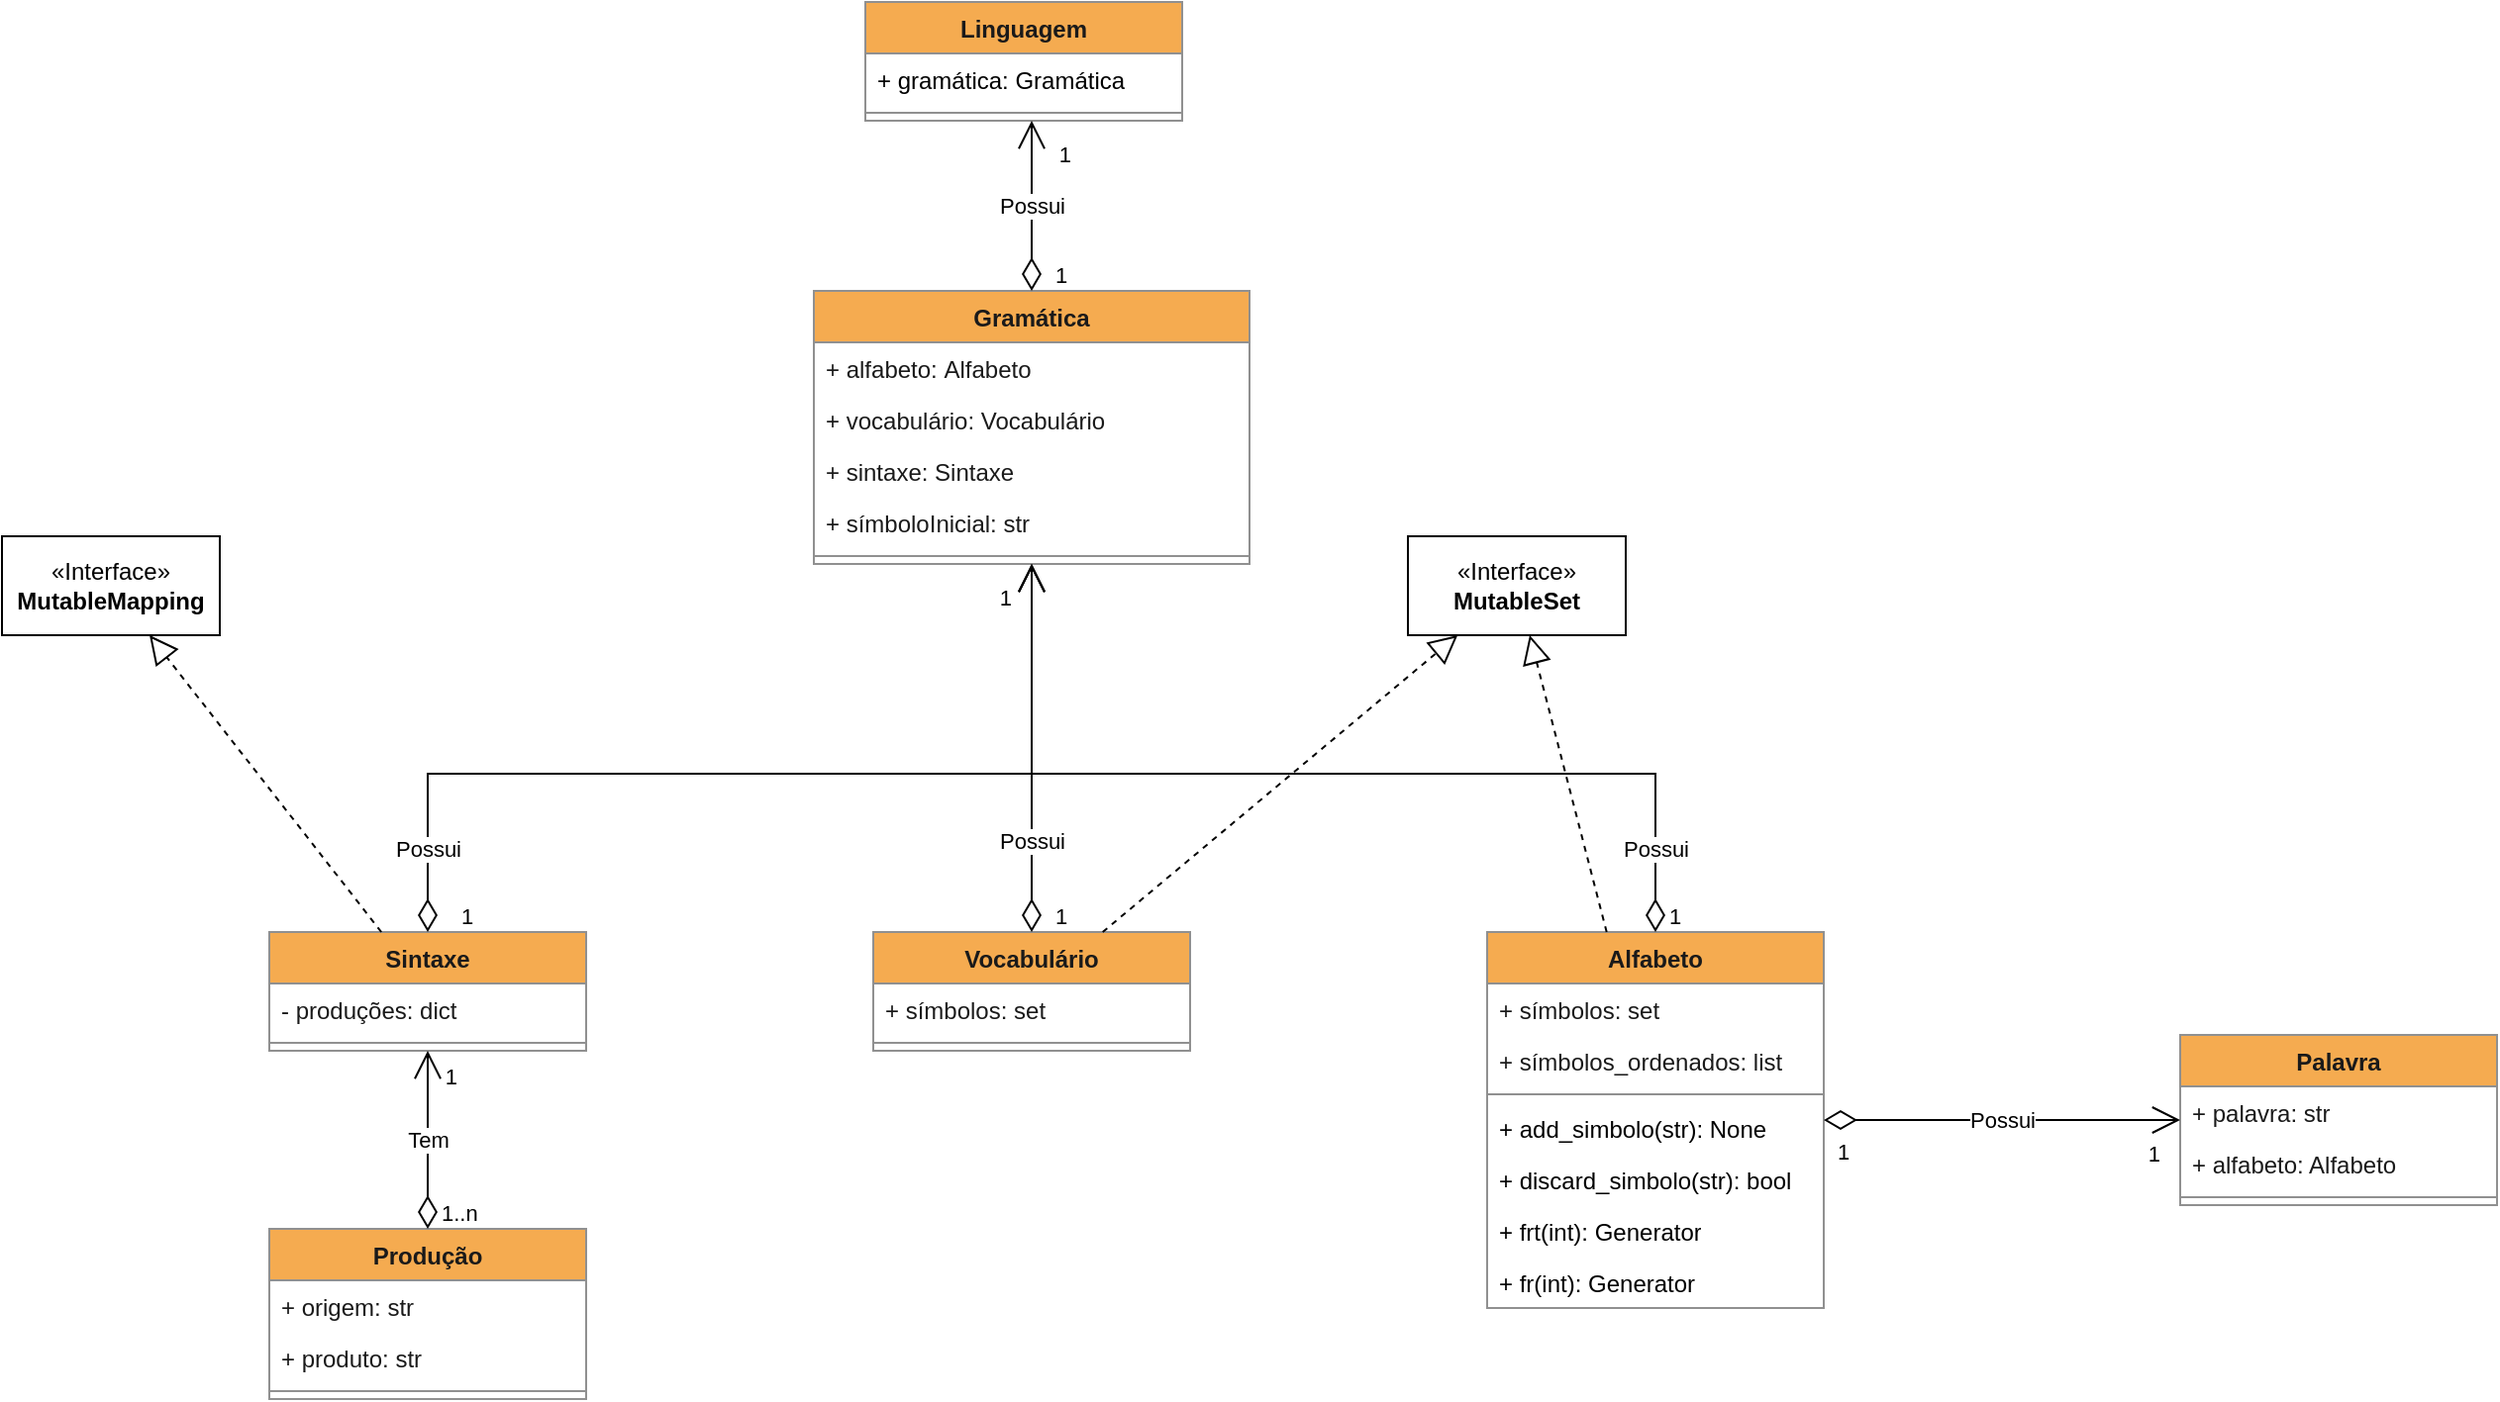<mxfile version="24.2.5" type="device">
  <diagram id="C5RBs43oDa-KdzZeNtuy" name="Page-1">
    <mxGraphModel dx="2901" dy="1903" grid="1" gridSize="10" guides="1" tooltips="1" connect="1" arrows="1" fold="1" page="1" pageScale="1" pageWidth="827" pageHeight="1169" math="0" shadow="0">
      <root>
        <mxCell id="WIyWlLk6GJQsqaUBKTNV-0" />
        <mxCell id="WIyWlLk6GJQsqaUBKTNV-1" parent="WIyWlLk6GJQsqaUBKTNV-0" />
        <mxCell id="KC9qn_wAbrLoVvTUjgyr-0" value="Palavra" style="swimlane;fontStyle=1;align=center;verticalAlign=top;childLayout=stackLayout;horizontal=1;startSize=26;horizontalStack=0;resizeParent=1;resizeParentMax=0;resizeLast=0;collapsible=1;marginBottom=0;whiteSpace=wrap;html=1;labelBackgroundColor=none;fillColor=#F5AB50;strokeColor=#909090;fontColor=#1A1A1A;" parent="WIyWlLk6GJQsqaUBKTNV-1" vertex="1">
          <mxGeometry x="90" y="-28" width="160" height="86" as="geometry" />
        </mxCell>
        <mxCell id="_CAOsdELL2yzEGwVwkre-25" value="+ palavra: str" style="text;strokeColor=none;fillColor=none;align=left;verticalAlign=top;spacingLeft=4;spacingRight=4;overflow=hidden;rotatable=0;points=[[0,0.5],[1,0.5]];portConstraint=eastwest;whiteSpace=wrap;html=1;labelBackgroundColor=none;fontColor=#1A1A1A;" vertex="1" parent="KC9qn_wAbrLoVvTUjgyr-0">
          <mxGeometry y="26" width="160" height="26" as="geometry" />
        </mxCell>
        <mxCell id="_CAOsdELL2yzEGwVwkre-26" value="+ alfabeto: Alfabeto" style="text;strokeColor=none;fillColor=none;align=left;verticalAlign=top;spacingLeft=4;spacingRight=4;overflow=hidden;rotatable=0;points=[[0,0.5],[1,0.5]];portConstraint=eastwest;whiteSpace=wrap;html=1;labelBackgroundColor=none;fontColor=#1A1A1A;" vertex="1" parent="KC9qn_wAbrLoVvTUjgyr-0">
          <mxGeometry y="52" width="160" height="26" as="geometry" />
        </mxCell>
        <mxCell id="KC9qn_wAbrLoVvTUjgyr-2" value="" style="line;strokeWidth=1;fillColor=none;align=left;verticalAlign=middle;spacingTop=-1;spacingLeft=3;spacingRight=3;rotatable=0;labelPosition=right;points=[];portConstraint=eastwest;strokeColor=#909090;labelBackgroundColor=none;fontColor=#1A1A1A;" parent="KC9qn_wAbrLoVvTUjgyr-0" vertex="1">
          <mxGeometry y="78" width="160" height="8" as="geometry" />
        </mxCell>
        <mxCell id="KC9qn_wAbrLoVvTUjgyr-4" value="Alfabeto" style="swimlane;fontStyle=1;align=center;verticalAlign=top;childLayout=stackLayout;horizontal=1;startSize=26;horizontalStack=0;resizeParent=1;resizeParentMax=0;resizeLast=0;collapsible=1;marginBottom=0;whiteSpace=wrap;html=1;labelBackgroundColor=none;fillColor=#F5AB50;strokeColor=#909090;fontColor=#1A1A1A;" parent="WIyWlLk6GJQsqaUBKTNV-1" vertex="1">
          <mxGeometry x="-260" y="-80" width="170" height="190" as="geometry" />
        </mxCell>
        <mxCell id="_CAOsdELL2yzEGwVwkre-55" value="+ símbolos: set" style="text;strokeColor=none;fillColor=none;align=left;verticalAlign=top;spacingLeft=4;spacingRight=4;overflow=hidden;rotatable=0;points=[[0,0.5],[1,0.5]];portConstraint=eastwest;whiteSpace=wrap;html=1;labelBackgroundColor=none;fontColor=#1A1A1A;" vertex="1" parent="KC9qn_wAbrLoVvTUjgyr-4">
          <mxGeometry y="26" width="170" height="26" as="geometry" />
        </mxCell>
        <mxCell id="KC9qn_wAbrLoVvTUjgyr-5" value="+ símbolos_ordenados: list" style="text;strokeColor=none;fillColor=none;align=left;verticalAlign=top;spacingLeft=4;spacingRight=4;overflow=hidden;rotatable=0;points=[[0,0.5],[1,0.5]];portConstraint=eastwest;whiteSpace=wrap;html=1;labelBackgroundColor=none;fontColor=#1A1A1A;" parent="KC9qn_wAbrLoVvTUjgyr-4" vertex="1">
          <mxGeometry y="52" width="170" height="26" as="geometry" />
        </mxCell>
        <mxCell id="KC9qn_wAbrLoVvTUjgyr-6" value="" style="line;strokeWidth=1;fillColor=none;align=left;verticalAlign=middle;spacingTop=-1;spacingLeft=3;spacingRight=3;rotatable=0;labelPosition=right;points=[];portConstraint=eastwest;strokeColor=#909090;labelBackgroundColor=none;fontColor=#1A1A1A;" parent="KC9qn_wAbrLoVvTUjgyr-4" vertex="1">
          <mxGeometry y="78" width="170" height="8" as="geometry" />
        </mxCell>
        <mxCell id="1RglcaoTcijSXRYs3s_m-5" value="+ add_simbolo(str): None" style="text;strokeColor=none;fillColor=none;align=left;verticalAlign=top;spacingLeft=4;spacingRight=4;overflow=hidden;rotatable=0;points=[[0,0.5],[1,0.5]];portConstraint=eastwest;whiteSpace=wrap;html=1;" parent="KC9qn_wAbrLoVvTUjgyr-4" vertex="1">
          <mxGeometry y="86" width="170" height="26" as="geometry" />
        </mxCell>
        <mxCell id="_CAOsdELL2yzEGwVwkre-57" value="+ discard_simbolo(str): bool" style="text;strokeColor=none;fillColor=none;align=left;verticalAlign=top;spacingLeft=4;spacingRight=4;overflow=hidden;rotatable=0;points=[[0,0.5],[1,0.5]];portConstraint=eastwest;whiteSpace=wrap;html=1;" vertex="1" parent="KC9qn_wAbrLoVvTUjgyr-4">
          <mxGeometry y="112" width="170" height="26" as="geometry" />
        </mxCell>
        <mxCell id="_CAOsdELL2yzEGwVwkre-58" value="+ frt(int): Generator" style="text;strokeColor=none;fillColor=none;align=left;verticalAlign=top;spacingLeft=4;spacingRight=4;overflow=hidden;rotatable=0;points=[[0,0.5],[1,0.5]];portConstraint=eastwest;whiteSpace=wrap;html=1;" vertex="1" parent="KC9qn_wAbrLoVvTUjgyr-4">
          <mxGeometry y="138" width="170" height="26" as="geometry" />
        </mxCell>
        <mxCell id="_CAOsdELL2yzEGwVwkre-56" value="+ fr(int): Generator" style="text;strokeColor=none;fillColor=none;align=left;verticalAlign=top;spacingLeft=4;spacingRight=4;overflow=hidden;rotatable=0;points=[[0,0.5],[1,0.5]];portConstraint=eastwest;whiteSpace=wrap;html=1;" vertex="1" parent="KC9qn_wAbrLoVvTUjgyr-4">
          <mxGeometry y="164" width="170" height="26" as="geometry" />
        </mxCell>
        <mxCell id="KC9qn_wAbrLoVvTUjgyr-8" value="Linguagem" style="swimlane;fontStyle=1;align=center;verticalAlign=top;childLayout=stackLayout;horizontal=1;startSize=26;horizontalStack=0;resizeParent=1;resizeParentMax=0;resizeLast=0;collapsible=1;marginBottom=0;whiteSpace=wrap;html=1;labelBackgroundColor=none;fillColor=#F5AB50;strokeColor=#909090;fontColor=#1A1A1A;" parent="WIyWlLk6GJQsqaUBKTNV-1" vertex="1">
          <mxGeometry x="-574" y="-550" width="160" height="60" as="geometry">
            <mxRectangle x="300" y="340" width="100" height="30" as="alternateBounds" />
          </mxGeometry>
        </mxCell>
        <mxCell id="8KDkpB8A5qFGhit-usQy-15" value="+ gramática: Gramática" style="text;strokeColor=none;fillColor=none;align=left;verticalAlign=top;spacingLeft=4;spacingRight=4;overflow=hidden;rotatable=0;points=[[0,0.5],[1,0.5]];portConstraint=eastwest;whiteSpace=wrap;html=1;" parent="KC9qn_wAbrLoVvTUjgyr-8" vertex="1">
          <mxGeometry y="26" width="160" height="26" as="geometry" />
        </mxCell>
        <mxCell id="KC9qn_wAbrLoVvTUjgyr-10" value="" style="line;strokeWidth=1;fillColor=none;align=left;verticalAlign=middle;spacingTop=-1;spacingLeft=3;spacingRight=3;rotatable=0;labelPosition=right;points=[];portConstraint=eastwest;strokeColor=#909090;labelBackgroundColor=none;fontColor=#1A1A1A;" parent="KC9qn_wAbrLoVvTUjgyr-8" vertex="1">
          <mxGeometry y="52" width="160" height="8" as="geometry" />
        </mxCell>
        <mxCell id="XZOa5JN2ejwMlJvhmXEw-7" value="Vocabulário" style="swimlane;fontStyle=1;align=center;verticalAlign=top;childLayout=stackLayout;horizontal=1;startSize=26;horizontalStack=0;resizeParent=1;resizeParentMax=0;resizeLast=0;collapsible=1;marginBottom=0;whiteSpace=wrap;html=1;labelBackgroundColor=none;fillColor=#F5AB50;strokeColor=#909090;fontColor=#1A1A1A;" parent="WIyWlLk6GJQsqaUBKTNV-1" vertex="1">
          <mxGeometry x="-570" y="-80" width="160" height="60" as="geometry">
            <mxRectangle x="20" y="170" width="90" height="30" as="alternateBounds" />
          </mxGeometry>
        </mxCell>
        <mxCell id="8KDkpB8A5qFGhit-usQy-0" value="+ símbolos: set" style="text;strokeColor=none;fillColor=none;align=left;verticalAlign=top;spacingLeft=4;spacingRight=4;overflow=hidden;rotatable=0;points=[[0,0.5],[1,0.5]];portConstraint=eastwest;whiteSpace=wrap;html=1;labelBackgroundColor=none;fontColor=#1A1A1A;" parent="XZOa5JN2ejwMlJvhmXEw-7" vertex="1">
          <mxGeometry y="26" width="160" height="26" as="geometry" />
        </mxCell>
        <mxCell id="XZOa5JN2ejwMlJvhmXEw-9" value="" style="line;strokeWidth=1;fillColor=none;align=left;verticalAlign=middle;spacingTop=-1;spacingLeft=3;spacingRight=3;rotatable=0;labelPosition=right;points=[];portConstraint=eastwest;strokeColor=#909090;labelBackgroundColor=none;fontColor=#1A1A1A;" parent="XZOa5JN2ejwMlJvhmXEw-7" vertex="1">
          <mxGeometry y="52" width="160" height="8" as="geometry" />
        </mxCell>
        <mxCell id="XZOa5JN2ejwMlJvhmXEw-12" value="Produção" style="swimlane;fontStyle=1;align=center;verticalAlign=top;childLayout=stackLayout;horizontal=1;startSize=26;horizontalStack=0;resizeParent=1;resizeParentMax=0;resizeLast=0;collapsible=1;marginBottom=0;whiteSpace=wrap;html=1;labelBackgroundColor=none;fillColor=#F5AB50;strokeColor=#909090;fontColor=#1A1A1A;" parent="WIyWlLk6GJQsqaUBKTNV-1" vertex="1">
          <mxGeometry x="-875" y="70" width="160" height="86" as="geometry">
            <mxRectangle x="20" y="170" width="90" height="30" as="alternateBounds" />
          </mxGeometry>
        </mxCell>
        <mxCell id="_CAOsdELL2yzEGwVwkre-24" value="+ origem: str" style="text;strokeColor=none;fillColor=none;align=left;verticalAlign=top;spacingLeft=4;spacingRight=4;overflow=hidden;rotatable=0;points=[[0,0.5],[1,0.5]];portConstraint=eastwest;whiteSpace=wrap;html=1;labelBackgroundColor=none;fontColor=#1A1A1A;" vertex="1" parent="XZOa5JN2ejwMlJvhmXEw-12">
          <mxGeometry y="26" width="160" height="26" as="geometry" />
        </mxCell>
        <mxCell id="_CAOsdELL2yzEGwVwkre-23" value="+ produto: str" style="text;strokeColor=none;fillColor=none;align=left;verticalAlign=top;spacingLeft=4;spacingRight=4;overflow=hidden;rotatable=0;points=[[0,0.5],[1,0.5]];portConstraint=eastwest;whiteSpace=wrap;html=1;labelBackgroundColor=none;fontColor=#1A1A1A;" vertex="1" parent="XZOa5JN2ejwMlJvhmXEw-12">
          <mxGeometry y="52" width="160" height="26" as="geometry" />
        </mxCell>
        <mxCell id="XZOa5JN2ejwMlJvhmXEw-13" value="" style="line;strokeWidth=1;fillColor=none;align=left;verticalAlign=middle;spacingTop=-1;spacingLeft=3;spacingRight=3;rotatable=0;labelPosition=right;points=[];portConstraint=eastwest;strokeColor=#909090;labelBackgroundColor=none;fontColor=#1A1A1A;" parent="XZOa5JN2ejwMlJvhmXEw-12" vertex="1">
          <mxGeometry y="78" width="160" height="8" as="geometry" />
        </mxCell>
        <mxCell id="XZOa5JN2ejwMlJvhmXEw-26" value="Gramática" style="swimlane;fontStyle=1;align=center;verticalAlign=top;childLayout=stackLayout;horizontal=1;startSize=26;horizontalStack=0;resizeParent=1;resizeParentMax=0;resizeLast=0;collapsible=1;marginBottom=0;whiteSpace=wrap;html=1;labelBackgroundColor=none;fillColor=#F5AB50;strokeColor=#909090;fontColor=#1A1A1A;" parent="WIyWlLk6GJQsqaUBKTNV-1" vertex="1">
          <mxGeometry x="-600" y="-404" width="220" height="138" as="geometry">
            <mxRectangle x="20" y="170" width="90" height="30" as="alternateBounds" />
          </mxGeometry>
        </mxCell>
        <mxCell id="8KDkpB8A5qFGhit-usQy-11" value="+ alfabeto:&amp;nbsp;Alfabeto" style="text;strokeColor=none;fillColor=none;align=left;verticalAlign=top;spacingLeft=4;spacingRight=4;overflow=hidden;rotatable=0;points=[[0,0.5],[1,0.5]];portConstraint=eastwest;whiteSpace=wrap;html=1;labelBackgroundColor=none;fontColor=#1A1A1A;" parent="XZOa5JN2ejwMlJvhmXEw-26" vertex="1">
          <mxGeometry y="26" width="220" height="26" as="geometry" />
        </mxCell>
        <mxCell id="8KDkpB8A5qFGhit-usQy-9" value="+ vocabulário:&amp;nbsp;Vocabulário" style="text;strokeColor=none;fillColor=none;align=left;verticalAlign=top;spacingLeft=4;spacingRight=4;overflow=hidden;rotatable=0;points=[[0,0.5],[1,0.5]];portConstraint=eastwest;whiteSpace=wrap;html=1;labelBackgroundColor=none;fontColor=#1A1A1A;" parent="XZOa5JN2ejwMlJvhmXEw-26" vertex="1">
          <mxGeometry y="52" width="220" height="26" as="geometry" />
        </mxCell>
        <mxCell id="8KDkpB8A5qFGhit-usQy-10" value="+ sintaxe:&amp;nbsp;Sintaxe" style="text;strokeColor=none;fillColor=none;align=left;verticalAlign=top;spacingLeft=4;spacingRight=4;overflow=hidden;rotatable=0;points=[[0,0.5],[1,0.5]];portConstraint=eastwest;whiteSpace=wrap;html=1;labelBackgroundColor=none;fontColor=#1A1A1A;" parent="XZOa5JN2ejwMlJvhmXEw-26" vertex="1">
          <mxGeometry y="78" width="220" height="26" as="geometry" />
        </mxCell>
        <mxCell id="8KDkpB8A5qFGhit-usQy-6" value="+ símboloInicial:&amp;nbsp;str" style="text;strokeColor=none;fillColor=none;align=left;verticalAlign=top;spacingLeft=4;spacingRight=4;overflow=hidden;rotatable=0;points=[[0,0.5],[1,0.5]];portConstraint=eastwest;whiteSpace=wrap;html=1;labelBackgroundColor=none;fontColor=#1A1A1A;" parent="XZOa5JN2ejwMlJvhmXEw-26" vertex="1">
          <mxGeometry y="104" width="220" height="26" as="geometry" />
        </mxCell>
        <mxCell id="XZOa5JN2ejwMlJvhmXEw-27" value="" style="line;strokeWidth=1;fillColor=none;align=left;verticalAlign=middle;spacingTop=-1;spacingLeft=3;spacingRight=3;rotatable=0;labelPosition=right;points=[];portConstraint=eastwest;strokeColor=#909090;labelBackgroundColor=none;fontColor=#1A1A1A;" parent="XZOa5JN2ejwMlJvhmXEw-26" vertex="1">
          <mxGeometry y="130" width="220" height="8" as="geometry" />
        </mxCell>
        <mxCell id="3rAQtkAcfbmT3sl82F9G-8" value="Sintaxe" style="swimlane;fontStyle=1;align=center;verticalAlign=top;childLayout=stackLayout;horizontal=1;startSize=26;horizontalStack=0;resizeParent=1;resizeParentMax=0;resizeLast=0;collapsible=1;marginBottom=0;whiteSpace=wrap;html=1;labelBackgroundColor=none;fillColor=#F5AB50;strokeColor=#909090;fontColor=#1A1A1A;" parent="WIyWlLk6GJQsqaUBKTNV-1" vertex="1">
          <mxGeometry x="-875" y="-80" width="160" height="60" as="geometry">
            <mxRectangle x="20" y="170" width="90" height="30" as="alternateBounds" />
          </mxGeometry>
        </mxCell>
        <mxCell id="8KDkpB8A5qFGhit-usQy-2" value="- produções: dict" style="text;strokeColor=none;fillColor=none;align=left;verticalAlign=top;spacingLeft=4;spacingRight=4;overflow=hidden;rotatable=0;points=[[0,0.5],[1,0.5]];portConstraint=eastwest;whiteSpace=wrap;html=1;labelBackgroundColor=none;fontColor=#1A1A1A;" parent="3rAQtkAcfbmT3sl82F9G-8" vertex="1">
          <mxGeometry y="26" width="160" height="26" as="geometry" />
        </mxCell>
        <mxCell id="3rAQtkAcfbmT3sl82F9G-9" value="" style="line;strokeWidth=1;fillColor=none;align=left;verticalAlign=middle;spacingTop=-1;spacingLeft=3;spacingRight=3;rotatable=0;labelPosition=right;points=[];portConstraint=eastwest;strokeColor=#909090;labelBackgroundColor=none;fontColor=#1A1A1A;" parent="3rAQtkAcfbmT3sl82F9G-8" vertex="1">
          <mxGeometry y="52" width="160" height="8" as="geometry" />
        </mxCell>
        <mxCell id="_CAOsdELL2yzEGwVwkre-14" value="«Interface»&lt;br&gt;&lt;b&gt;MutableSet&lt;/b&gt;" style="html=1;whiteSpace=wrap;" vertex="1" parent="WIyWlLk6GJQsqaUBKTNV-1">
          <mxGeometry x="-300" y="-280" width="110" height="50" as="geometry" />
        </mxCell>
        <mxCell id="_CAOsdELL2yzEGwVwkre-15" value="" style="endArrow=block;dashed=1;endFill=0;endSize=12;html=1;rounded=0;" edge="1" parent="WIyWlLk6GJQsqaUBKTNV-1" source="3rAQtkAcfbmT3sl82F9G-8" target="_CAOsdELL2yzEGwVwkre-16">
          <mxGeometry width="160" relative="1" as="geometry">
            <mxPoint x="-760" y="26.58" as="sourcePoint" />
            <mxPoint x="-600" y="26.58" as="targetPoint" />
          </mxGeometry>
        </mxCell>
        <mxCell id="_CAOsdELL2yzEGwVwkre-16" value="«Interface»&lt;br&gt;&lt;b&gt;MutableMapping&lt;/b&gt;" style="html=1;whiteSpace=wrap;" vertex="1" parent="WIyWlLk6GJQsqaUBKTNV-1">
          <mxGeometry x="-1010" y="-280" width="110" height="50" as="geometry" />
        </mxCell>
        <mxCell id="_CAOsdELL2yzEGwVwkre-17" value="" style="endArrow=block;dashed=1;endFill=0;endSize=12;html=1;rounded=0;" edge="1" parent="WIyWlLk6GJQsqaUBKTNV-1" source="XZOa5JN2ejwMlJvhmXEw-7" target="_CAOsdELL2yzEGwVwkre-14">
          <mxGeometry width="160" relative="1" as="geometry">
            <mxPoint x="-450" y="-64" as="sourcePoint" />
            <mxPoint x="-450" y="-110" as="targetPoint" />
          </mxGeometry>
        </mxCell>
        <mxCell id="_CAOsdELL2yzEGwVwkre-18" value="" style="endArrow=block;dashed=1;endFill=0;endSize=12;html=1;rounded=0;" edge="1" parent="WIyWlLk6GJQsqaUBKTNV-1" source="KC9qn_wAbrLoVvTUjgyr-4" target="_CAOsdELL2yzEGwVwkre-14">
          <mxGeometry width="160" relative="1" as="geometry">
            <mxPoint y="-129.5" as="sourcePoint" />
            <mxPoint x="-92" y="-160.5" as="targetPoint" />
          </mxGeometry>
        </mxCell>
        <mxCell id="_CAOsdELL2yzEGwVwkre-20" value="Tem" style="endArrow=open;html=1;endSize=12;startArrow=diamondThin;startSize=14;startFill=0;edgeStyle=orthogonalEdgeStyle;rounded=0;" edge="1" parent="WIyWlLk6GJQsqaUBKTNV-1" source="XZOa5JN2ejwMlJvhmXEw-12" target="3rAQtkAcfbmT3sl82F9G-8">
          <mxGeometry relative="1" as="geometry">
            <mxPoint x="-760" y="130" as="sourcePoint" />
            <mxPoint x="-600" y="130" as="targetPoint" />
          </mxGeometry>
        </mxCell>
        <mxCell id="_CAOsdELL2yzEGwVwkre-21" value="1..n" style="edgeLabel;resizable=0;html=1;align=left;verticalAlign=bottom;labelPosition=right;verticalLabelPosition=top;" connectable="0" vertex="1" parent="_CAOsdELL2yzEGwVwkre-20">
          <mxGeometry x="-1" relative="1" as="geometry">
            <mxPoint x="5" as="offset" />
          </mxGeometry>
        </mxCell>
        <mxCell id="_CAOsdELL2yzEGwVwkre-22" value="1" style="edgeLabel;resizable=0;html=1;align=right;verticalAlign=top;" connectable="0" vertex="1" parent="_CAOsdELL2yzEGwVwkre-20">
          <mxGeometry x="1" relative="1" as="geometry">
            <mxPoint x="15" as="offset" />
          </mxGeometry>
        </mxCell>
        <mxCell id="_CAOsdELL2yzEGwVwkre-27" value="Possui" style="endArrow=open;html=1;endSize=12;startArrow=diamondThin;startSize=14;startFill=0;edgeStyle=orthogonalEdgeStyle;rounded=0;" edge="1" parent="WIyWlLk6GJQsqaUBKTNV-1" source="KC9qn_wAbrLoVvTUjgyr-4" target="KC9qn_wAbrLoVvTUjgyr-0">
          <mxGeometry relative="1" as="geometry">
            <mxPoint x="-440" y="140" as="sourcePoint" />
            <mxPoint x="-10" y="100" as="targetPoint" />
          </mxGeometry>
        </mxCell>
        <mxCell id="_CAOsdELL2yzEGwVwkre-28" value="1" style="edgeLabel;resizable=0;html=1;align=left;verticalAlign=bottom;labelPosition=right;verticalLabelPosition=top;" connectable="0" vertex="1" parent="_CAOsdELL2yzEGwVwkre-27">
          <mxGeometry x="-1" relative="1" as="geometry">
            <mxPoint x="5" y="24" as="offset" />
          </mxGeometry>
        </mxCell>
        <mxCell id="_CAOsdELL2yzEGwVwkre-29" value="1" style="edgeLabel;resizable=0;html=1;align=right;verticalAlign=top;" connectable="0" vertex="1" parent="_CAOsdELL2yzEGwVwkre-27">
          <mxGeometry x="1" relative="1" as="geometry">
            <mxPoint x="-10" y="4" as="offset" />
          </mxGeometry>
        </mxCell>
        <mxCell id="_CAOsdELL2yzEGwVwkre-33" value="Possui" style="endArrow=open;html=1;endSize=12;startArrow=diamondThin;startSize=14;startFill=0;edgeStyle=orthogonalEdgeStyle;rounded=0;" edge="1" parent="WIyWlLk6GJQsqaUBKTNV-1" source="XZOa5JN2ejwMlJvhmXEw-26" target="KC9qn_wAbrLoVvTUjgyr-8">
          <mxGeometry relative="1" as="geometry">
            <mxPoint x="-553" y="-290" as="sourcePoint" />
            <mxPoint x="-413" y="-290" as="targetPoint" />
            <Array as="points">
              <mxPoint x="-530" y="-320" />
              <mxPoint x="-530" y="-320" />
            </Array>
          </mxGeometry>
        </mxCell>
        <mxCell id="_CAOsdELL2yzEGwVwkre-34" value="1" style="edgeLabel;resizable=0;html=1;align=left;verticalAlign=bottom;labelPosition=right;verticalLabelPosition=top;" connectable="0" vertex="1" parent="_CAOsdELL2yzEGwVwkre-33">
          <mxGeometry x="-1" relative="1" as="geometry">
            <mxPoint x="10" as="offset" />
          </mxGeometry>
        </mxCell>
        <mxCell id="_CAOsdELL2yzEGwVwkre-35" value="1" style="edgeLabel;resizable=0;html=1;align=right;verticalAlign=top;" connectable="0" vertex="1" parent="_CAOsdELL2yzEGwVwkre-33">
          <mxGeometry x="1" relative="1" as="geometry">
            <mxPoint x="20" y="4" as="offset" />
          </mxGeometry>
        </mxCell>
        <mxCell id="_CAOsdELL2yzEGwVwkre-41" value="Possui" style="endArrow=open;html=1;endSize=12;startArrow=diamondThin;startSize=14;startFill=0;edgeStyle=orthogonalEdgeStyle;rounded=0;" edge="1" parent="WIyWlLk6GJQsqaUBKTNV-1" source="XZOa5JN2ejwMlJvhmXEw-7" target="XZOa5JN2ejwMlJvhmXEw-26">
          <mxGeometry x="-0.5" relative="1" as="geometry">
            <mxPoint x="-430" y="90" as="sourcePoint" />
            <mxPoint x="-250" y="90" as="targetPoint" />
            <mxPoint as="offset" />
          </mxGeometry>
        </mxCell>
        <mxCell id="_CAOsdELL2yzEGwVwkre-42" value="1" style="edgeLabel;resizable=0;html=1;align=left;verticalAlign=bottom;labelPosition=right;verticalLabelPosition=top;" connectable="0" vertex="1" parent="_CAOsdELL2yzEGwVwkre-41">
          <mxGeometry x="-1" relative="1" as="geometry">
            <mxPoint x="10" as="offset" />
          </mxGeometry>
        </mxCell>
        <mxCell id="_CAOsdELL2yzEGwVwkre-43" value="1" style="edgeLabel;resizable=0;html=1;align=right;verticalAlign=top;" connectable="0" vertex="1" parent="_CAOsdELL2yzEGwVwkre-41">
          <mxGeometry x="1" relative="1" as="geometry">
            <mxPoint x="-10" y="4" as="offset" />
          </mxGeometry>
        </mxCell>
        <mxCell id="_CAOsdELL2yzEGwVwkre-44" value="Possui" style="endArrow=open;html=1;endSize=12;startArrow=diamondThin;startSize=14;startFill=0;edgeStyle=orthogonalEdgeStyle;rounded=0;" edge="1" parent="WIyWlLk6GJQsqaUBKTNV-1" source="KC9qn_wAbrLoVvTUjgyr-4" target="XZOa5JN2ejwMlJvhmXEw-26">
          <mxGeometry x="-0.832" relative="1" as="geometry">
            <mxPoint x="-160" y="-110" as="sourcePoint" />
            <mxPoint x="-160" y="-270" as="targetPoint" />
            <Array as="points">
              <mxPoint x="-175" y="-160" />
              <mxPoint x="-490" y="-160" />
            </Array>
            <mxPoint as="offset" />
          </mxGeometry>
        </mxCell>
        <mxCell id="_CAOsdELL2yzEGwVwkre-45" value="1" style="edgeLabel;resizable=0;html=1;align=left;verticalAlign=bottom;labelPosition=right;verticalLabelPosition=top;" connectable="0" vertex="1" parent="_CAOsdELL2yzEGwVwkre-44">
          <mxGeometry x="-1" relative="1" as="geometry">
            <mxPoint x="5" as="offset" />
          </mxGeometry>
        </mxCell>
        <mxCell id="_CAOsdELL2yzEGwVwkre-46" value="1" style="edgeLabel;resizable=0;html=1;align=right;verticalAlign=top;" connectable="0" vertex="1" parent="_CAOsdELL2yzEGwVwkre-44">
          <mxGeometry x="1" relative="1" as="geometry">
            <mxPoint x="-10" y="4" as="offset" />
          </mxGeometry>
        </mxCell>
        <mxCell id="_CAOsdELL2yzEGwVwkre-47" value="Possui" style="endArrow=open;html=1;endSize=12;startArrow=diamondThin;startSize=14;startFill=0;edgeStyle=orthogonalEdgeStyle;rounded=0;" edge="1" parent="WIyWlLk6GJQsqaUBKTNV-1" source="3rAQtkAcfbmT3sl82F9G-8" target="XZOa5JN2ejwMlJvhmXEw-26">
          <mxGeometry x="-0.828" relative="1" as="geometry">
            <mxPoint x="-440" y="96" as="sourcePoint" />
            <mxPoint x="-710" y="-120" as="targetPoint" />
            <Array as="points">
              <mxPoint x="-795" y="-160" />
              <mxPoint x="-490" y="-160" />
            </Array>
            <mxPoint as="offset" />
          </mxGeometry>
        </mxCell>
        <mxCell id="_CAOsdELL2yzEGwVwkre-48" value="1" style="edgeLabel;resizable=0;html=1;align=left;verticalAlign=bottom;labelPosition=right;verticalLabelPosition=top;" connectable="0" vertex="1" parent="_CAOsdELL2yzEGwVwkre-47">
          <mxGeometry x="-1" relative="1" as="geometry">
            <mxPoint x="15" as="offset" />
          </mxGeometry>
        </mxCell>
        <mxCell id="_CAOsdELL2yzEGwVwkre-49" value="1" style="edgeLabel;resizable=0;html=1;align=right;verticalAlign=top;" connectable="0" vertex="1" parent="_CAOsdELL2yzEGwVwkre-47">
          <mxGeometry x="1" relative="1" as="geometry">
            <mxPoint x="-10" y="4" as="offset" />
          </mxGeometry>
        </mxCell>
      </root>
    </mxGraphModel>
  </diagram>
</mxfile>

